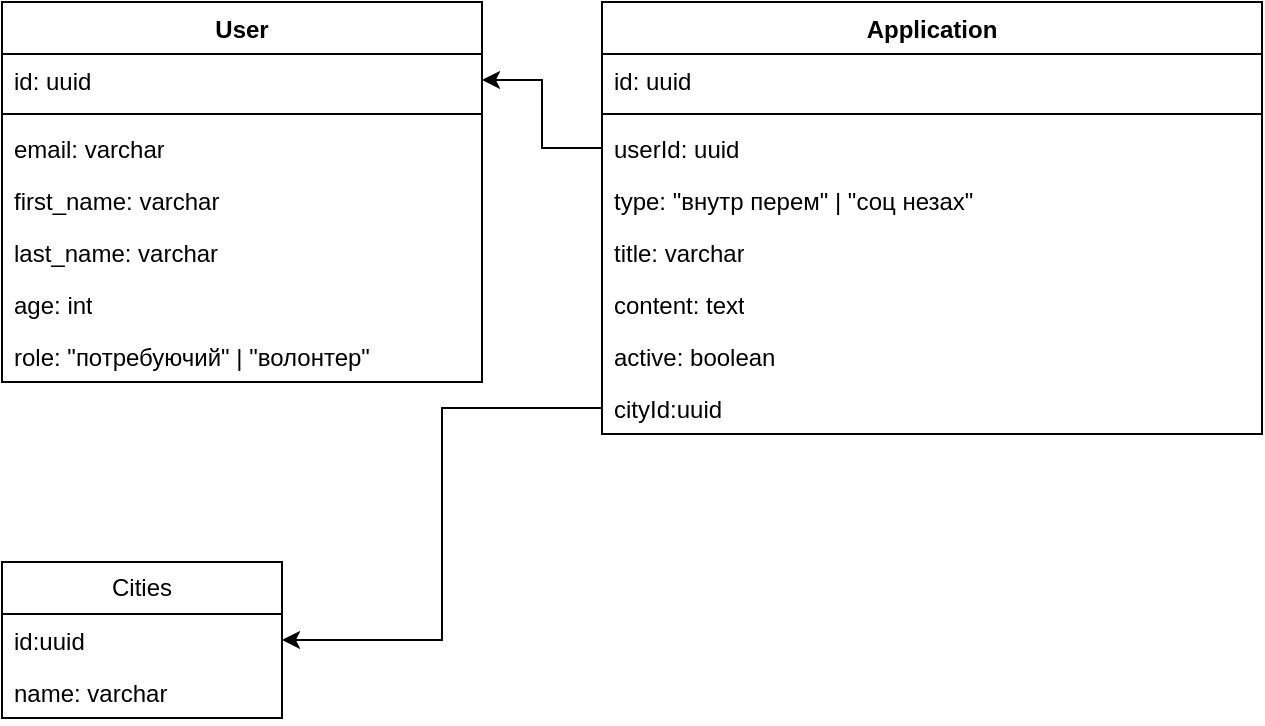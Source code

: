 <mxfile version="24.2.5" type="device">
  <diagram name="Page-1" id="Aj3-0K4Tdb-Eju3KWuvy">
    <mxGraphModel dx="1050" dy="566" grid="1" gridSize="10" guides="1" tooltips="1" connect="1" arrows="1" fold="1" page="1" pageScale="1" pageWidth="850" pageHeight="1100" math="0" shadow="0">
      <root>
        <mxCell id="0" />
        <mxCell id="1" parent="0" />
        <mxCell id="FGo2iHCOdMmPj0XYQEmh-3" value="User" style="swimlane;fontStyle=1;align=center;verticalAlign=top;childLayout=stackLayout;horizontal=1;startSize=26;horizontalStack=0;resizeParent=1;resizeParentMax=0;resizeLast=0;collapsible=1;marginBottom=0;whiteSpace=wrap;html=1;" parent="1" vertex="1">
          <mxGeometry x="200" y="80" width="240" height="190" as="geometry" />
        </mxCell>
        <mxCell id="FGo2iHCOdMmPj0XYQEmh-4" value="id: uuid" style="text;strokeColor=none;fillColor=none;align=left;verticalAlign=top;spacingLeft=4;spacingRight=4;overflow=hidden;rotatable=0;points=[[0,0.5],[1,0.5]];portConstraint=eastwest;whiteSpace=wrap;html=1;" parent="FGo2iHCOdMmPj0XYQEmh-3" vertex="1">
          <mxGeometry y="26" width="240" height="26" as="geometry" />
        </mxCell>
        <mxCell id="FGo2iHCOdMmPj0XYQEmh-5" value="" style="line;strokeWidth=1;fillColor=none;align=left;verticalAlign=middle;spacingTop=-1;spacingLeft=3;spacingRight=3;rotatable=0;labelPosition=right;points=[];portConstraint=eastwest;strokeColor=inherit;" parent="FGo2iHCOdMmPj0XYQEmh-3" vertex="1">
          <mxGeometry y="52" width="240" height="8" as="geometry" />
        </mxCell>
        <mxCell id="FGo2iHCOdMmPj0XYQEmh-22" value="email: varchar" style="text;strokeColor=none;fillColor=none;align=left;verticalAlign=top;spacingLeft=4;spacingRight=4;overflow=hidden;rotatable=0;points=[[0,0.5],[1,0.5]];portConstraint=eastwest;whiteSpace=wrap;html=1;" parent="FGo2iHCOdMmPj0XYQEmh-3" vertex="1">
          <mxGeometry y="60" width="240" height="26" as="geometry" />
        </mxCell>
        <mxCell id="FGo2iHCOdMmPj0XYQEmh-17" value="first_name: varchar" style="text;strokeColor=none;fillColor=none;align=left;verticalAlign=top;spacingLeft=4;spacingRight=4;overflow=hidden;rotatable=0;points=[[0,0.5],[1,0.5]];portConstraint=eastwest;whiteSpace=wrap;html=1;" parent="FGo2iHCOdMmPj0XYQEmh-3" vertex="1">
          <mxGeometry y="86" width="240" height="26" as="geometry" />
        </mxCell>
        <mxCell id="FGo2iHCOdMmPj0XYQEmh-6" value="last_name: varchar" style="text;strokeColor=none;fillColor=none;align=left;verticalAlign=top;spacingLeft=4;spacingRight=4;overflow=hidden;rotatable=0;points=[[0,0.5],[1,0.5]];portConstraint=eastwest;whiteSpace=wrap;html=1;" parent="FGo2iHCOdMmPj0XYQEmh-3" vertex="1">
          <mxGeometry y="112" width="240" height="26" as="geometry" />
        </mxCell>
        <mxCell id="FGo2iHCOdMmPj0XYQEmh-7" value="age: int" style="text;strokeColor=none;fillColor=none;align=left;verticalAlign=top;spacingLeft=4;spacingRight=4;overflow=hidden;rotatable=0;points=[[0,0.5],[1,0.5]];portConstraint=eastwest;whiteSpace=wrap;html=1;" parent="FGo2iHCOdMmPj0XYQEmh-3" vertex="1">
          <mxGeometry y="138" width="240" height="26" as="geometry" />
        </mxCell>
        <mxCell id="FGo2iHCOdMmPj0XYQEmh-8" value="role: &quot;потребуючий&quot; | &quot;волонтер&quot;" style="text;strokeColor=none;fillColor=none;align=left;verticalAlign=top;spacingLeft=4;spacingRight=4;overflow=hidden;rotatable=0;points=[[0,0.5],[1,0.5]];portConstraint=eastwest;whiteSpace=wrap;html=1;" parent="FGo2iHCOdMmPj0XYQEmh-3" vertex="1">
          <mxGeometry y="164" width="240" height="26" as="geometry" />
        </mxCell>
        <mxCell id="FGo2iHCOdMmPj0XYQEmh-12" value="Application" style="swimlane;fontStyle=1;align=center;verticalAlign=top;childLayout=stackLayout;horizontal=1;startSize=26;horizontalStack=0;resizeParent=1;resizeParentMax=0;resizeLast=0;collapsible=1;marginBottom=0;whiteSpace=wrap;html=1;" parent="1" vertex="1">
          <mxGeometry x="500" y="80" width="330" height="216" as="geometry" />
        </mxCell>
        <mxCell id="FGo2iHCOdMmPj0XYQEmh-13" value="id: uuid" style="text;strokeColor=none;fillColor=none;align=left;verticalAlign=top;spacingLeft=4;spacingRight=4;overflow=hidden;rotatable=0;points=[[0,0.5],[1,0.5]];portConstraint=eastwest;whiteSpace=wrap;html=1;" parent="FGo2iHCOdMmPj0XYQEmh-12" vertex="1">
          <mxGeometry y="26" width="330" height="26" as="geometry" />
        </mxCell>
        <mxCell id="FGo2iHCOdMmPj0XYQEmh-14" value="" style="line;strokeWidth=1;fillColor=none;align=left;verticalAlign=middle;spacingTop=-1;spacingLeft=3;spacingRight=3;rotatable=0;labelPosition=right;points=[];portConstraint=eastwest;strokeColor=inherit;" parent="FGo2iHCOdMmPj0XYQEmh-12" vertex="1">
          <mxGeometry y="52" width="330" height="8" as="geometry" />
        </mxCell>
        <mxCell id="FGo2iHCOdMmPj0XYQEmh-15" value="userId: uuid" style="text;strokeColor=none;fillColor=none;align=left;verticalAlign=top;spacingLeft=4;spacingRight=4;overflow=hidden;rotatable=0;points=[[0,0.5],[1,0.5]];portConstraint=eastwest;whiteSpace=wrap;html=1;" parent="FGo2iHCOdMmPj0XYQEmh-12" vertex="1">
          <mxGeometry y="60" width="330" height="26" as="geometry" />
        </mxCell>
        <mxCell id="FGo2iHCOdMmPj0XYQEmh-18" value="type: &quot;внутр перем&quot; | &quot;соц незах&quot;" style="text;strokeColor=none;fillColor=none;align=left;verticalAlign=top;spacingLeft=4;spacingRight=4;overflow=hidden;rotatable=0;points=[[0,0.5],[1,0.5]];portConstraint=eastwest;whiteSpace=wrap;html=1;" parent="FGo2iHCOdMmPj0XYQEmh-12" vertex="1">
          <mxGeometry y="86" width="330" height="26" as="geometry" />
        </mxCell>
        <mxCell id="FGo2iHCOdMmPj0XYQEmh-19" value="title: varchar" style="text;strokeColor=none;fillColor=none;align=left;verticalAlign=top;spacingLeft=4;spacingRight=4;overflow=hidden;rotatable=0;points=[[0,0.5],[1,0.5]];portConstraint=eastwest;whiteSpace=wrap;html=1;" parent="FGo2iHCOdMmPj0XYQEmh-12" vertex="1">
          <mxGeometry y="112" width="330" height="26" as="geometry" />
        </mxCell>
        <mxCell id="FGo2iHCOdMmPj0XYQEmh-20" value="content: text" style="text;strokeColor=none;fillColor=none;align=left;verticalAlign=top;spacingLeft=4;spacingRight=4;overflow=hidden;rotatable=0;points=[[0,0.5],[1,0.5]];portConstraint=eastwest;whiteSpace=wrap;html=1;" parent="FGo2iHCOdMmPj0XYQEmh-12" vertex="1">
          <mxGeometry y="138" width="330" height="26" as="geometry" />
        </mxCell>
        <mxCell id="FGo2iHCOdMmPj0XYQEmh-23" value="active: boolean" style="text;strokeColor=none;fillColor=none;align=left;verticalAlign=top;spacingLeft=4;spacingRight=4;overflow=hidden;rotatable=0;points=[[0,0.5],[1,0.5]];portConstraint=eastwest;whiteSpace=wrap;html=1;" parent="FGo2iHCOdMmPj0XYQEmh-12" vertex="1">
          <mxGeometry y="164" width="330" height="26" as="geometry" />
        </mxCell>
        <mxCell id="T2LdffYJqQ4ByXM4lC4o-5" value="cityId:uuid" style="text;strokeColor=none;fillColor=none;align=left;verticalAlign=top;spacingLeft=4;spacingRight=4;overflow=hidden;rotatable=0;points=[[0,0.5],[1,0.5]];portConstraint=eastwest;whiteSpace=wrap;html=1;" vertex="1" parent="FGo2iHCOdMmPj0XYQEmh-12">
          <mxGeometry y="190" width="330" height="26" as="geometry" />
        </mxCell>
        <mxCell id="FGo2iHCOdMmPj0XYQEmh-21" style="edgeStyle=orthogonalEdgeStyle;rounded=0;orthogonalLoop=1;jettySize=auto;html=1;exitX=0;exitY=0.5;exitDx=0;exitDy=0;entryX=1;entryY=0.5;entryDx=0;entryDy=0;" parent="1" source="FGo2iHCOdMmPj0XYQEmh-15" target="FGo2iHCOdMmPj0XYQEmh-4" edge="1">
          <mxGeometry relative="1" as="geometry" />
        </mxCell>
        <mxCell id="T2LdffYJqQ4ByXM4lC4o-1" value="Cities" style="swimlane;fontStyle=0;childLayout=stackLayout;horizontal=1;startSize=26;fillColor=none;horizontalStack=0;resizeParent=1;resizeParentMax=0;resizeLast=0;collapsible=1;marginBottom=0;whiteSpace=wrap;html=1;" vertex="1" parent="1">
          <mxGeometry x="200" y="360" width="140" height="78" as="geometry" />
        </mxCell>
        <mxCell id="T2LdffYJqQ4ByXM4lC4o-2" value="id:uuid" style="text;strokeColor=none;fillColor=none;align=left;verticalAlign=top;spacingLeft=4;spacingRight=4;overflow=hidden;rotatable=0;points=[[0,0.5],[1,0.5]];portConstraint=eastwest;whiteSpace=wrap;html=1;" vertex="1" parent="T2LdffYJqQ4ByXM4lC4o-1">
          <mxGeometry y="26" width="140" height="26" as="geometry" />
        </mxCell>
        <mxCell id="T2LdffYJqQ4ByXM4lC4o-3" value="name: varchar" style="text;strokeColor=none;fillColor=none;align=left;verticalAlign=top;spacingLeft=4;spacingRight=4;overflow=hidden;rotatable=0;points=[[0,0.5],[1,0.5]];portConstraint=eastwest;whiteSpace=wrap;html=1;" vertex="1" parent="T2LdffYJqQ4ByXM4lC4o-1">
          <mxGeometry y="52" width="140" height="26" as="geometry" />
        </mxCell>
        <mxCell id="T2LdffYJqQ4ByXM4lC4o-6" style="edgeStyle=orthogonalEdgeStyle;rounded=0;orthogonalLoop=1;jettySize=auto;html=1;exitX=0;exitY=0.5;exitDx=0;exitDy=0;entryX=1;entryY=0.5;entryDx=0;entryDy=0;" edge="1" parent="1" source="T2LdffYJqQ4ByXM4lC4o-5" target="T2LdffYJqQ4ByXM4lC4o-2">
          <mxGeometry relative="1" as="geometry" />
        </mxCell>
      </root>
    </mxGraphModel>
  </diagram>
</mxfile>
